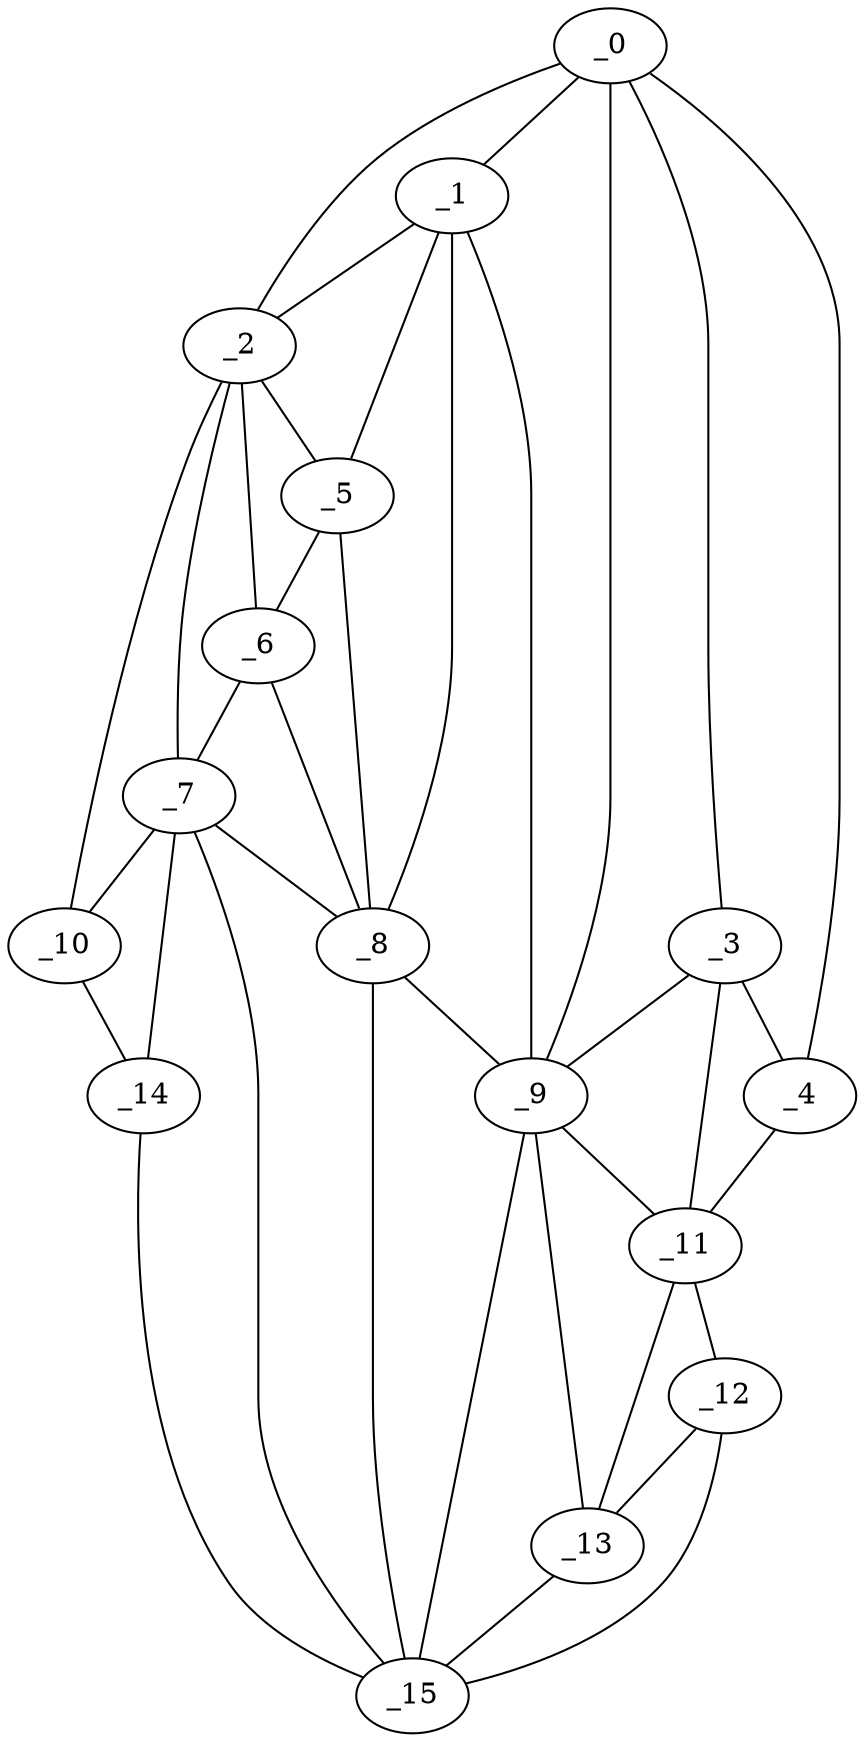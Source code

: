 graph "obj64__60.gxl" {
	_0	 [x=37,
		y=29];
	_1	 [x=38,
		y=50];
	_0 -- _1	 [valence=2];
	_2	 [x=38,
		y=67];
	_0 -- _2	 [valence=1];
	_3	 [x=42,
		y=24];
	_0 -- _3	 [valence=1];
	_4	 [x=46,
		y=7];
	_0 -- _4	 [valence=1];
	_9	 [x=61,
		y=39];
	_0 -- _9	 [valence=1];
	_1 -- _2	 [valence=1];
	_5	 [x=46,
		y=61];
	_1 -- _5	 [valence=2];
	_8	 [x=53,
		y=55];
	_1 -- _8	 [valence=1];
	_1 -- _9	 [valence=1];
	_2 -- _5	 [valence=2];
	_6	 [x=46,
		y=64];
	_2 -- _6	 [valence=1];
	_7	 [x=49,
		y=70];
	_2 -- _7	 [valence=2];
	_10	 [x=62,
		y=124];
	_2 -- _10	 [valence=1];
	_3 -- _4	 [valence=2];
	_3 -- _9	 [valence=2];
	_11	 [x=63,
		y=5];
	_3 -- _11	 [valence=1];
	_4 -- _11	 [valence=1];
	_5 -- _6	 [valence=2];
	_5 -- _8	 [valence=2];
	_6 -- _7	 [valence=2];
	_6 -- _8	 [valence=1];
	_7 -- _8	 [valence=2];
	_7 -- _10	 [valence=2];
	_14	 [x=91,
		y=120];
	_7 -- _14	 [valence=2];
	_15	 [x=93,
		y=36];
	_7 -- _15	 [valence=2];
	_8 -- _9	 [valence=2];
	_8 -- _15	 [valence=2];
	_9 -- _11	 [valence=2];
	_13	 [x=86,
		y=26];
	_9 -- _13	 [valence=2];
	_9 -- _15	 [valence=1];
	_10 -- _14	 [valence=1];
	_12	 [x=83,
		y=7];
	_11 -- _12	 [valence=1];
	_11 -- _13	 [valence=2];
	_12 -- _13	 [valence=2];
	_12 -- _15	 [valence=1];
	_13 -- _15	 [valence=2];
	_14 -- _15	 [valence=1];
}

